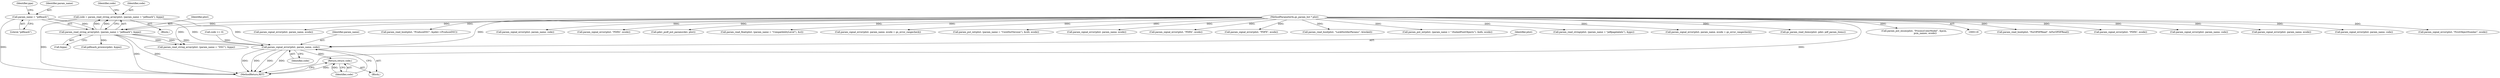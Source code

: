 digraph "0_ghostscript_c3476dde7743761a4e1d39a631716199b696b880@API" {
"1000160" [label="(Call,code = param_read_string_array(plist, (param_name = \"pdfmark\"), &ppa))"];
"1000162" [label="(Call,param_read_string_array(plist, (param_name = \"pdfmark\"), &ppa))"];
"1000121" [label="(MethodParameterIn,gs_param_list * plist)"];
"1000164" [label="(Call,param_name = \"pdfmark\")"];
"1000196" [label="(Call,param_signal_error(plist, param_name, code))"];
"1000200" [label="(Return,return code;)"];
"1000561" [label="(Call,param_read_bool(plist, \"ForOPDFRead\", &ForOPDFRead))"];
"1000726" [label="(Call,param_signal_error(plist, \"PDFA\", ecode))"];
"1000307" [label="(Call,param_signal_error(plist, param_name, code))"];
"1000206" [label="(Call,param_read_string_array(plist, (param_name = \"DSC\"), &ppa))"];
"1000326" [label="(Call,param_signal_error(plist, param_name, ecode))"];
"1000705" [label="(Call,param_signal_error(plist, param_name, code))"];
"1000645" [label="(Call,param_signal_error(plist, \"FirstObjectNumber\", ecode))"];
"1000410" [label="(Call,param_signal_error(plist, param_name, ecode))"];
"1000170" [label="(Identifier,code)"];
"1000199" [label="(Identifier,code)"];
"1000163" [label="(Identifier,plist)"];
"1001549" [label="(MethodReturn,RET)"];
"1000157" [label="(Block,)"];
"1000197" [label="(Identifier,plist)"];
"1000167" [label="(Call,&ppa)"];
"1000696" [label="(Call,param_read_bool(plist, \"ProduceDSC\", &pdev->ProduceDSC))"];
"1000196" [label="(Call,param_signal_error(plist, param_name, code))"];
"1000166" [label="(Literal,\"pdfmark\")"];
"1000240" [label="(Call,param_signal_error(plist, param_name, code))"];
"1000774" [label="(Call,param_signal_error(plist, \"PDFA\", ecode))"];
"1000190" [label="(Call,code >= 0)"];
"1000957" [label="(Call,gdev_psdf_put_params(dev, plist))"];
"1000398" [label="(Call,param_read_float(plist, (param_name = \"CompatibilityLevel\"), &cl))"];
"1000168" [label="(Identifier,ppa)"];
"1000389" [label="(Call,param_signal_error(plist, param_name, ecode = gs_error_rangecheck))"];
"1000370" [label="(Call,param_put_int(plist, (param_name = \"CoreDistVersion\"), &cdv, ecode))"];
"1000200" [label="(Return,return code;)"];
"1000349" [label="(Call,param_signal_error(plist, param_name, ecode))"];
"1000165" [label="(Identifier,param_name)"];
"1000198" [label="(Identifier,param_name)"];
"1000161" [label="(Identifier,code)"];
"1000812" [label="(Call,param_signal_error(plist, \"PDFA\", ecode))"];
"1000792" [label="(Call,param_signal_error(plist, \"PDFX\", ecode))"];
"1000317" [label="(Call,param_read_bool(plist, \"LockDistillerParams\", &locked))"];
"1000185" [label="(Call,pdfmark_process(pdev, &ppa))"];
"1000337" [label="(Call,param_put_int(plist, (param_name = \".EmbedFontObjects\"), &efo, ecode))"];
"1000201" [label="(Identifier,code)"];
"1000250" [label="(Call,param_read_string(plist, (param_name = \"pdfpagelabels\"), &pps))"];
"1000357" [label="(Call,param_signal_error(plist, param_name, ecode = gs_error_rangecheck))"];
"1000171" [label="(Block,)"];
"1000164" [label="(Call,param_name = \"pdfmark\")"];
"1000160" [label="(Call,code = param_read_string_array(plist, (param_name = \"pdfmark\"), &ppa))"];
"1000162" [label="(Call,param_read_string_array(plist, (param_name = \"pdfmark\"), &ppa))"];
"1000549" [label="(Call,gs_param_read_items(plist, pdev, pdf_param_items))"];
"1000658" [label="(Call,param_put_enum(plist, \"ProcessColorModel\", &pcm,\n                               pcm_names, ecode))"];
"1000121" [label="(MethodParameterIn,gs_param_list * plist)"];
"1000160" -> "1000157"  [label="AST: "];
"1000160" -> "1000162"  [label="CFG: "];
"1000161" -> "1000160"  [label="AST: "];
"1000162" -> "1000160"  [label="AST: "];
"1000170" -> "1000160"  [label="CFG: "];
"1000160" -> "1001549"  [label="DDG: "];
"1000162" -> "1000160"  [label="DDG: "];
"1000162" -> "1000160"  [label="DDG: "];
"1000160" -> "1000196"  [label="DDG: "];
"1000162" -> "1000167"  [label="CFG: "];
"1000163" -> "1000162"  [label="AST: "];
"1000164" -> "1000162"  [label="AST: "];
"1000167" -> "1000162"  [label="AST: "];
"1000162" -> "1001549"  [label="DDG: "];
"1000162" -> "1001549"  [label="DDG: "];
"1000121" -> "1000162"  [label="DDG: "];
"1000164" -> "1000162"  [label="DDG: "];
"1000162" -> "1000185"  [label="DDG: "];
"1000162" -> "1000196"  [label="DDG: "];
"1000162" -> "1000206"  [label="DDG: "];
"1000162" -> "1000206"  [label="DDG: "];
"1000121" -> "1000118"  [label="AST: "];
"1000121" -> "1001549"  [label="DDG: "];
"1000121" -> "1000196"  [label="DDG: "];
"1000121" -> "1000206"  [label="DDG: "];
"1000121" -> "1000240"  [label="DDG: "];
"1000121" -> "1000250"  [label="DDG: "];
"1000121" -> "1000307"  [label="DDG: "];
"1000121" -> "1000317"  [label="DDG: "];
"1000121" -> "1000326"  [label="DDG: "];
"1000121" -> "1000337"  [label="DDG: "];
"1000121" -> "1000349"  [label="DDG: "];
"1000121" -> "1000357"  [label="DDG: "];
"1000121" -> "1000370"  [label="DDG: "];
"1000121" -> "1000389"  [label="DDG: "];
"1000121" -> "1000398"  [label="DDG: "];
"1000121" -> "1000410"  [label="DDG: "];
"1000121" -> "1000549"  [label="DDG: "];
"1000121" -> "1000561"  [label="DDG: "];
"1000121" -> "1000645"  [label="DDG: "];
"1000121" -> "1000658"  [label="DDG: "];
"1000121" -> "1000696"  [label="DDG: "];
"1000121" -> "1000705"  [label="DDG: "];
"1000121" -> "1000726"  [label="DDG: "];
"1000121" -> "1000774"  [label="DDG: "];
"1000121" -> "1000792"  [label="DDG: "];
"1000121" -> "1000812"  [label="DDG: "];
"1000121" -> "1000957"  [label="DDG: "];
"1000164" -> "1000166"  [label="CFG: "];
"1000165" -> "1000164"  [label="AST: "];
"1000166" -> "1000164"  [label="AST: "];
"1000168" -> "1000164"  [label="CFG: "];
"1000164" -> "1001549"  [label="DDG: "];
"1000164" -> "1000196"  [label="DDG: "];
"1000196" -> "1000171"  [label="AST: "];
"1000196" -> "1000199"  [label="CFG: "];
"1000197" -> "1000196"  [label="AST: "];
"1000198" -> "1000196"  [label="AST: "];
"1000199" -> "1000196"  [label="AST: "];
"1000201" -> "1000196"  [label="CFG: "];
"1000196" -> "1001549"  [label="DDG: "];
"1000196" -> "1001549"  [label="DDG: "];
"1000196" -> "1001549"  [label="DDG: "];
"1000196" -> "1001549"  [label="DDG: "];
"1000190" -> "1000196"  [label="DDG: "];
"1000196" -> "1000200"  [label="DDG: "];
"1000200" -> "1000171"  [label="AST: "];
"1000200" -> "1000201"  [label="CFG: "];
"1000201" -> "1000200"  [label="AST: "];
"1001549" -> "1000200"  [label="CFG: "];
"1000200" -> "1001549"  [label="DDG: "];
"1000201" -> "1000200"  [label="DDG: "];
}
